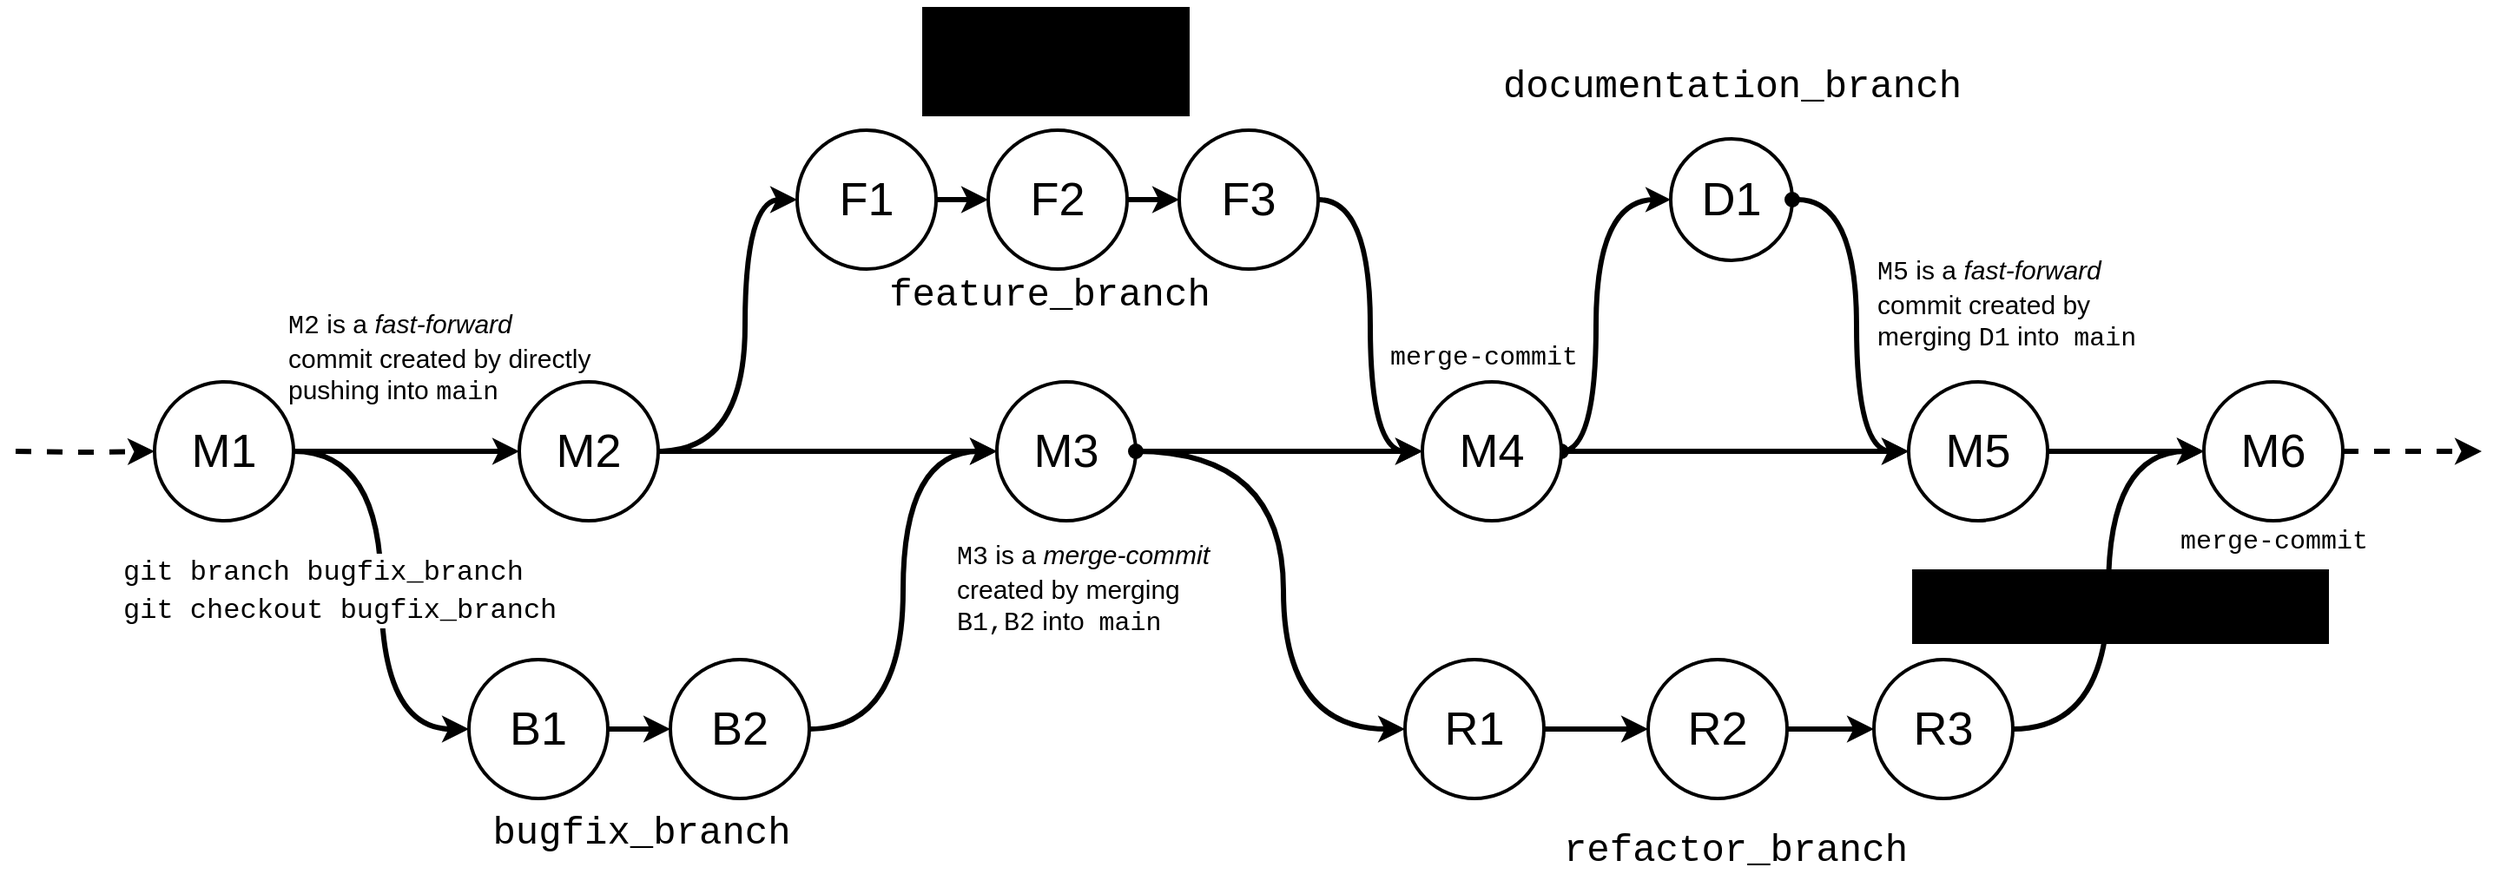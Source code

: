 <mxfile version="27.0.6">
  <diagram name="Page-1" id="8O5bFsM3z3uucSjRKJl7">
    <mxGraphModel dx="2330" dy="902" grid="1" gridSize="10" guides="1" tooltips="1" connect="1" arrows="1" fold="1" page="1" pageScale="1" pageWidth="850" pageHeight="1100" math="0" shadow="0">
      <root>
        <mxCell id="0" />
        <mxCell id="1" parent="0" />
        <mxCell id="gWMdw9kXMCg9eGALVW-i-5" value="M3" style="ellipse;whiteSpace=wrap;html=1;aspect=fixed;strokeWidth=2;fontSize=27;fillColor=light-dark(#FFFFFF,#1000FF);fontColor=light-dark(#000000,#FFFFFF);strokeColor=light-dark(#000000,#FFFFFF);" parent="1" vertex="1">
          <mxGeometry x="255" y="510" width="80" height="80" as="geometry" />
        </mxCell>
        <mxCell id="gWMdw9kXMCg9eGALVW-i-6" value="M2" style="ellipse;whiteSpace=wrap;html=1;aspect=fixed;strokeWidth=2;fontSize=27;fillColor=light-dark(#FFFFFF,#1000FF);fontColor=light-dark(#000000,#FFFFFF);resizeWidth=0;strokeColor=light-dark(#000000,#FFFFFF);" parent="1" vertex="1">
          <mxGeometry x="-20" y="510" width="80" height="80" as="geometry" />
        </mxCell>
        <mxCell id="gWMdw9kXMCg9eGALVW-i-8" value="M5" style="ellipse;whiteSpace=wrap;html=1;aspect=fixed;strokeWidth=2;fontSize=27;fillColor=light-dark(#FFFFFF,#1000FF);fontColor=light-dark(#000000,#FFFFFF);strokeColor=light-dark(#000000,#FFFFFF);" parent="1" vertex="1">
          <mxGeometry x="780" y="510" width="80" height="80" as="geometry" />
        </mxCell>
        <mxCell id="gWMdw9kXMCg9eGALVW-i-15" value="F3" style="ellipse;whiteSpace=wrap;html=1;aspect=fixed;strokeWidth=2;fontSize=27;fillColor=light-dark(#FFFFFF,#02B006);fontColor=light-dark(#000000,#FFFFFF);strokeColor=default;align=center;verticalAlign=middle;fontFamily=Helvetica;" parent="1" vertex="1">
          <mxGeometry x="360" y="365" width="80" height="80" as="geometry" />
        </mxCell>
        <mxCell id="jhrT-DGmi_pgOGDUwKgF-36" value="" style="edgeStyle=orthogonalEdgeStyle;rounded=0;orthogonalLoop=1;jettySize=auto;html=1;entryX=0;entryY=0.5;entryDx=0;entryDy=0;strokeWidth=3;" edge="1" parent="1" source="gWMdw9kXMCg9eGALVW-i-22" target="jhrT-DGmi_pgOGDUwKgF-15">
          <mxGeometry relative="1" as="geometry">
            <mxPoint x="36.0" y="690" as="targetPoint" />
          </mxGeometry>
        </mxCell>
        <mxCell id="gWMdw9kXMCg9eGALVW-i-22" value="B1" style="ellipse;whiteSpace=wrap;html=1;aspect=fixed;strokeWidth=2;fontSize=27;fillColor=light-dark(#FFFFFF,#FF0800);fontColor=light-dark(#000000,#FFFFFF);strokeColor=default;align=center;verticalAlign=middle;fontFamily=Helvetica;" parent="1" vertex="1">
          <mxGeometry x="-49" y="670" width="80" height="80" as="geometry" />
        </mxCell>
        <mxCell id="gWMdw9kXMCg9eGALVW-i-28" value="" style="endArrow=classic;html=1;rounded=0;exitX=1;exitY=0.5;exitDx=0;exitDy=0;entryX=0;entryY=0.5;entryDx=0;entryDy=0;strokeWidth=3;fontSize=27;fontColor=light-dark(#000000,#000000);endSize=6;" parent="1" source="gWMdw9kXMCg9eGALVW-i-6" target="gWMdw9kXMCg9eGALVW-i-5" edge="1">
          <mxGeometry width="50" height="50" relative="1" as="geometry">
            <mxPoint x="410" y="510" as="sourcePoint" />
            <mxPoint x="460" y="460" as="targetPoint" />
          </mxGeometry>
        </mxCell>
        <mxCell id="gWMdw9kXMCg9eGALVW-i-32" value="" style="endArrow=classic;html=1;rounded=0;entryX=0;entryY=0.5;entryDx=0;entryDy=0;exitX=1;exitY=0.5;exitDx=0;exitDy=0;strokeWidth=3;startArrow=oval;startFill=1;fontSize=27;fontColor=light-dark(#000000,#000000);endSize=6;" parent="1" source="jhrT-DGmi_pgOGDUwKgF-13" target="gWMdw9kXMCg9eGALVW-i-8" edge="1">
          <mxGeometry width="50" height="50" relative="1" as="geometry">
            <mxPoint x="360" y="560" as="sourcePoint" />
            <mxPoint x="410" y="510" as="targetPoint" />
          </mxGeometry>
        </mxCell>
        <mxCell id="gWMdw9kXMCg9eGALVW-i-42" value="" style="edgeStyle=orthogonalEdgeStyle;rounded=0;orthogonalLoop=1;jettySize=auto;html=1;strokeWidth=3;endSize=6;" parent="1" source="gWMdw9kXMCg9eGALVW-i-33" target="gWMdw9kXMCg9eGALVW-i-41" edge="1">
          <mxGeometry relative="1" as="geometry" />
        </mxCell>
        <mxCell id="gWMdw9kXMCg9eGALVW-i-33" value="R1" style="ellipse;whiteSpace=wrap;html=1;aspect=fixed;strokeWidth=2;fontSize=27;fontColor=light-dark(#000000, #ffffff);fillColor=light-dark(#FFFFFF,#AC07FF);" parent="1" vertex="1">
          <mxGeometry x="490" y="670" width="80" height="80" as="geometry" />
        </mxCell>
        <mxCell id="gWMdw9kXMCg9eGALVW-i-34" value="" style="endArrow=classic;html=1;rounded=0;entryX=0;entryY=0.5;entryDx=0;entryDy=0;exitX=1;exitY=0.5;exitDx=0;exitDy=0;edgeStyle=orthogonalEdgeStyle;curved=1;strokeWidth=3;sourcePerimeterSpacing=0;startSize=0;startArrow=oval;startFill=1;fontSize=27;fontColor=light-dark(#000000,#000000);endSize=6;" parent="1" source="gWMdw9kXMCg9eGALVW-i-5" target="gWMdw9kXMCg9eGALVW-i-33" edge="1">
          <mxGeometry width="50" height="50" relative="1" as="geometry">
            <mxPoint x="250" y="560" as="sourcePoint" />
            <mxPoint x="300" y="510" as="targetPoint" />
            <Array as="points">
              <mxPoint x="420" y="550" />
              <mxPoint x="420" y="710" />
            </Array>
          </mxGeometry>
        </mxCell>
        <mxCell id="gWMdw9kXMCg9eGALVW-i-54" value="" style="edgeStyle=orthogonalEdgeStyle;rounded=0;orthogonalLoop=1;jettySize=auto;html=1;strokeWidth=3;endSize=6;" parent="1" source="gWMdw9kXMCg9eGALVW-i-41" target="gWMdw9kXMCg9eGALVW-i-53" edge="1">
          <mxGeometry relative="1" as="geometry" />
        </mxCell>
        <mxCell id="gWMdw9kXMCg9eGALVW-i-41" value="R2" style="ellipse;whiteSpace=wrap;html=1;aspect=fixed;strokeWidth=2;fontSize=27;fontColor=light-dark(#000000, #ffffff);fillColor=light-dark(#FFFFFF,#AC07FF);" parent="1" vertex="1">
          <mxGeometry x="630" y="670" width="80" height="80" as="geometry" />
        </mxCell>
        <mxCell id="gWMdw9kXMCg9eGALVW-i-44" value="" style="edgeStyle=orthogonalEdgeStyle;rounded=0;orthogonalLoop=1;jettySize=auto;html=1;strokeWidth=3;endSize=6;" parent="1" source="gWMdw9kXMCg9eGALVW-i-43" target="gWMdw9kXMCg9eGALVW-i-15" edge="1">
          <mxGeometry relative="1" as="geometry" />
        </mxCell>
        <mxCell id="gWMdw9kXMCg9eGALVW-i-43" value="F2" style="ellipse;whiteSpace=wrap;html=1;aspect=fixed;strokeWidth=2;fontSize=27;fillColor=light-dark(#FFFFFF,#02B006);fontColor=light-dark(#000000,#FFFFFF);strokeColor=default;align=center;verticalAlign=middle;fontFamily=Helvetica;" parent="1" vertex="1">
          <mxGeometry x="250" y="365" width="80" height="80" as="geometry" />
        </mxCell>
        <mxCell id="gWMdw9kXMCg9eGALVW-i-47" value="&lt;font face=&quot;Courier New&quot;&gt;feature_branch&lt;/font&gt;" style="text;html=1;align=center;verticalAlign=middle;resizable=0;points=[];autosize=1;strokeColor=none;fillColor=none;fontSize=22;" parent="1" vertex="1">
          <mxGeometry x="180" y="440" width="210" height="40" as="geometry" />
        </mxCell>
        <mxCell id="gWMdw9kXMCg9eGALVW-i-48" value="&lt;font face=&quot;Courier New&quot;&gt;bugfix_branch&lt;/font&gt;" style="text;html=1;align=center;verticalAlign=middle;resizable=0;points=[];autosize=1;strokeColor=none;fillColor=none;fontSize=22;" parent="1" vertex="1">
          <mxGeometry x="-50" y="750" width="200" height="40" as="geometry" />
        </mxCell>
        <mxCell id="gWMdw9kXMCg9eGALVW-i-51" value="" style="endArrow=classic;html=1;rounded=0;exitX=1;exitY=0.5;exitDx=0;exitDy=0;entryX=0;entryY=0.5;entryDx=0;entryDy=0;strokeWidth=3;fontSize=27;fontColor=light-dark(#000000,#000000);endSize=6;" parent="1" edge="1" target="gWMdw9kXMCg9eGALVW-i-6" source="jhrT-DGmi_pgOGDUwKgF-1">
          <mxGeometry width="50" height="50" relative="1" as="geometry">
            <mxPoint x="-145" y="539" as="sourcePoint" />
            <mxPoint x="80" y="539" as="targetPoint" />
          </mxGeometry>
        </mxCell>
        <mxCell id="gWMdw9kXMCg9eGALVW-i-52" value="" style="endArrow=classic;html=1;rounded=0;entryX=0;entryY=0.5;entryDx=0;entryDy=0;strokeWidth=3;fontSize=27;fontColor=light-dark(#000000,#000000);endSize=6;exitX=1;exitY=0.5;exitDx=0;exitDy=0;" parent="1" edge="1" target="jhrT-DGmi_pgOGDUwKgF-4" source="gWMdw9kXMCg9eGALVW-i-8">
          <mxGeometry width="50" height="50" relative="1" as="geometry">
            <mxPoint x="870" y="540" as="sourcePoint" />
            <mxPoint x="995" y="549" as="targetPoint" />
          </mxGeometry>
        </mxCell>
        <mxCell id="gWMdw9kXMCg9eGALVW-i-53" value="R3" style="ellipse;whiteSpace=wrap;html=1;aspect=fixed;strokeWidth=2;fontSize=27;fontColor=light-dark(#000000, #ffffff);fillColor=light-dark(#FFFFFF,#AC07FF);" parent="1" vertex="1">
          <mxGeometry x="760" y="670" width="80" height="80" as="geometry" />
        </mxCell>
        <mxCell id="jhrT-DGmi_pgOGDUwKgF-29" value="" style="edgeStyle=orthogonalEdgeStyle;rounded=0;orthogonalLoop=1;jettySize=auto;html=1;dashed=1;strokeWidth=3;" edge="1" parent="1" target="jhrT-DGmi_pgOGDUwKgF-1">
          <mxGeometry relative="1" as="geometry">
            <mxPoint x="-310" y="550" as="sourcePoint" />
          </mxGeometry>
        </mxCell>
        <mxCell id="jhrT-DGmi_pgOGDUwKgF-1" value="M1" style="ellipse;whiteSpace=wrap;html=1;aspect=fixed;strokeWidth=2;fontSize=27;fillColor=light-dark(#FFFFFF,#1000FF);fontColor=light-dark(#000000,#FFFFFF);resizeWidth=0;strokeColor=light-dark(#000000,#FFFFFF);" vertex="1" parent="1">
          <mxGeometry x="-230" y="510" width="80" height="80" as="geometry" />
        </mxCell>
        <mxCell id="jhrT-DGmi_pgOGDUwKgF-3" value="&lt;font face=&quot;Courier New&quot;&gt;M2&lt;/font&gt; is a &lt;i&gt;fast-forward&lt;/i&gt;&amp;nbsp;&lt;div&gt;commit created by directly&amp;nbsp;&lt;/div&gt;&lt;div&gt;pushing into &lt;font face=&quot;Courier New&quot;&gt;main&lt;/font&gt;&lt;/div&gt;" style="text;html=1;align=left;verticalAlign=middle;resizable=0;points=[];autosize=1;strokeColor=none;fillColor=none;fontSize=15;" vertex="1" parent="1">
          <mxGeometry x="-155" y="461" width="200" height="70" as="geometry" />
        </mxCell>
        <mxCell id="jhrT-DGmi_pgOGDUwKgF-27" value="" style="edgeStyle=orthogonalEdgeStyle;rounded=0;orthogonalLoop=1;jettySize=auto;html=1;strokeWidth=3;dashed=1;" edge="1" parent="1" source="jhrT-DGmi_pgOGDUwKgF-4">
          <mxGeometry relative="1" as="geometry">
            <mxPoint x="1110" y="550" as="targetPoint" />
          </mxGeometry>
        </mxCell>
        <mxCell id="jhrT-DGmi_pgOGDUwKgF-4" value="M6" style="ellipse;whiteSpace=wrap;html=1;aspect=fixed;strokeWidth=2;fontSize=27;fillColor=light-dark(#FFFFFF,#1000FF);fontColor=light-dark(#000000,#FFFFFF);strokeColor=light-dark(#000000,#FFFFFF);" vertex="1" parent="1">
          <mxGeometry x="950" y="510" width="80" height="80" as="geometry" />
        </mxCell>
        <mxCell id="jhrT-DGmi_pgOGDUwKgF-5" value="" style="endArrow=classic;html=1;rounded=0;exitX=1;exitY=0.5;exitDx=0;exitDy=0;entryX=0;entryY=0.5;entryDx=0;entryDy=0;strokeWidth=3;fontSize=27;fontColor=light-dark(#000000,#000000);endSize=6;edgeStyle=orthogonalEdgeStyle;curved=1;" edge="1" parent="1" source="gWMdw9kXMCg9eGALVW-i-53" target="jhrT-DGmi_pgOGDUwKgF-4">
          <mxGeometry width="50" height="50" relative="1" as="geometry">
            <mxPoint x="920" y="570" as="sourcePoint" />
            <mxPoint x="1100" y="571" as="targetPoint" />
          </mxGeometry>
        </mxCell>
        <mxCell id="jhrT-DGmi_pgOGDUwKgF-10" value="&lt;font face=&quot;Courier New&quot;&gt;refactor_branch&lt;/font&gt;" style="text;html=1;align=center;verticalAlign=middle;resizable=0;points=[];autosize=1;strokeColor=none;fillColor=none;fontSize=22;" vertex="1" parent="1">
          <mxGeometry x="570" y="760" width="220" height="40" as="geometry" />
        </mxCell>
        <mxCell id="jhrT-DGmi_pgOGDUwKgF-11" value="&lt;font face=&quot;Courier New&quot;&gt;merge-commit&lt;/font&gt;" style="text;html=1;align=center;verticalAlign=middle;resizable=0;points=[];autosize=1;strokeColor=none;fillColor=none;fontSize=15;" vertex="1" parent="1">
          <mxGeometry x="470" y="480" width="130" height="30" as="geometry" />
        </mxCell>
        <mxCell id="jhrT-DGmi_pgOGDUwKgF-14" value="" style="endArrow=classic;html=1;rounded=0;entryX=0;entryY=0.5;entryDx=0;entryDy=0;exitX=1;exitY=0.5;exitDx=0;exitDy=0;strokeWidth=3;startArrow=oval;startFill=1;fontSize=27;fontColor=light-dark(#000000,#000000);endSize=6;" edge="1" parent="1" source="gWMdw9kXMCg9eGALVW-i-5" target="jhrT-DGmi_pgOGDUwKgF-13">
          <mxGeometry width="50" height="50" relative="1" as="geometry">
            <mxPoint x="465" y="550" as="sourcePoint" />
            <mxPoint x="690" y="550" as="targetPoint" />
          </mxGeometry>
        </mxCell>
        <mxCell id="jhrT-DGmi_pgOGDUwKgF-13" value="M4" style="ellipse;whiteSpace=wrap;html=1;aspect=fixed;strokeWidth=2;fontSize=27;fillColor=light-dark(#FFFFFF,#1000FF);fontColor=light-dark(#000000,#FFFFFF);strokeColor=light-dark(#000000,#FFFFFF);" vertex="1" parent="1">
          <mxGeometry x="500" y="510" width="80" height="80" as="geometry" />
        </mxCell>
        <mxCell id="jhrT-DGmi_pgOGDUwKgF-15" value="B2" style="ellipse;whiteSpace=wrap;html=1;aspect=fixed;strokeWidth=2;fontSize=27;fillColor=light-dark(#FFFFFF,#FF0800);fontColor=light-dark(#000000,#FFFFFF);strokeColor=default;align=center;verticalAlign=middle;fontFamily=Helvetica;" vertex="1" parent="1">
          <mxGeometry x="67" y="670" width="80" height="80" as="geometry" />
        </mxCell>
        <mxCell id="jhrT-DGmi_pgOGDUwKgF-17" value="&lt;font face=&quot;Courier New&quot;&gt;M5&lt;/font&gt;&amp;nbsp;is a &lt;i&gt;fast-forward&amp;nbsp;&lt;/i&gt;&lt;div&gt;commit created by&amp;nbsp;&lt;/div&gt;&lt;div&gt;merging&amp;nbsp;&lt;font face=&quot;Courier New&quot;&gt;D1&lt;/font&gt;&lt;font face=&quot;Helvetica&quot;&gt; into&amp;nbsp;&lt;/font&gt;&amp;nbsp;&lt;font face=&quot;Courier New&quot;&gt;main&lt;/font&gt;&lt;/div&gt;" style="text;html=1;align=left;verticalAlign=middle;resizable=0;points=[];autosize=1;strokeColor=none;fillColor=none;fontSize=15;" vertex="1" parent="1">
          <mxGeometry x="760" y="430" width="170" height="70" as="geometry" />
        </mxCell>
        <mxCell id="jhrT-DGmi_pgOGDUwKgF-19" value="D1" style="ellipse;whiteSpace=wrap;html=1;aspect=fixed;strokeWidth=2;fontSize=27;fillColor=light-dark(#FFFFFF,#8098B0);fontColor=light-dark(#000000,#FFFFFF);" vertex="1" parent="1">
          <mxGeometry x="643" y="370" width="70" height="70" as="geometry" />
        </mxCell>
        <mxCell id="jhrT-DGmi_pgOGDUwKgF-21" value="" style="endArrow=classic;html=1;rounded=0;edgeStyle=orthogonalEdgeStyle;strokeWidth=3;fontSize=27;startArrow=oval;startFill=1;fontColor=light-dark(#000000,#000000);endSize=6;elbow=vertical;curved=1;exitX=1;exitY=0.5;exitDx=0;exitDy=0;entryX=0;entryY=0.5;entryDx=0;entryDy=0;" edge="1" parent="1" source="jhrT-DGmi_pgOGDUwKgF-19" target="gWMdw9kXMCg9eGALVW-i-8">
          <mxGeometry width="50" height="50" relative="1" as="geometry">
            <mxPoint x="630" y="400" as="sourcePoint" />
            <mxPoint x="740" y="550" as="targetPoint" />
            <Array as="points">
              <mxPoint x="750" y="405" />
              <mxPoint x="750" y="550" />
            </Array>
          </mxGeometry>
        </mxCell>
        <mxCell id="jhrT-DGmi_pgOGDUwKgF-22" value="&lt;font face=&quot;Courier New&quot;&gt;merge-commit&lt;/font&gt;" style="text;html=1;align=center;verticalAlign=middle;resizable=0;points=[];autosize=1;strokeColor=none;fillColor=none;fontSize=15;" vertex="1" parent="1">
          <mxGeometry x="925" y="586" width="130" height="30" as="geometry" />
        </mxCell>
        <mxCell id="jhrT-DGmi_pgOGDUwKgF-23" value="" style="endArrow=classic;html=1;rounded=0;edgeStyle=orthogonalEdgeStyle;strokeWidth=3;fontSize=27;startArrow=oval;startFill=1;fontColor=light-dark(#000000,#000000);endSize=5;exitX=1;exitY=0.5;exitDx=0;exitDy=0;entryX=0;entryY=0.5;entryDx=0;entryDy=0;startSize=0;curved=1;" edge="1" parent="1" source="jhrT-DGmi_pgOGDUwKgF-13" target="jhrT-DGmi_pgOGDUwKgF-19">
          <mxGeometry width="50" height="50" relative="1" as="geometry">
            <mxPoint x="750" y="440" as="sourcePoint" />
            <mxPoint x="800" y="585" as="targetPoint" />
            <Array as="points">
              <mxPoint x="600" y="550" />
              <mxPoint x="600" y="405" />
            </Array>
          </mxGeometry>
        </mxCell>
        <mxCell id="jhrT-DGmi_pgOGDUwKgF-24" value="&lt;font face=&quot;Courier New&quot;&gt;documentation_branch&lt;/font&gt;" style="text;html=1;align=center;verticalAlign=middle;resizable=0;points=[];autosize=1;strokeColor=none;fillColor=none;fontSize=22;" vertex="1" parent="1">
          <mxGeometry x="533" y="320" width="290" height="40" as="geometry" />
        </mxCell>
        <mxCell id="jhrT-DGmi_pgOGDUwKgF-31" value="&lt;div style=&quot;&quot;&gt;&lt;font face=&quot;Courier New&quot;&gt;git commit &quot;F1&quot;;&lt;/font&gt;&lt;/div&gt;&lt;div style=&quot;&quot;&gt;&lt;font face=&quot;Courier New&quot;&gt;git commit &quot;F2&quot;;&lt;/font&gt;&lt;/div&gt;&lt;div style=&quot;&quot;&gt;&lt;span style=&quot;font-family: &amp;quot;Courier New&amp;quot;;&quot;&gt;git commit &quot;F3&quot;;&lt;/span&gt;&lt;font face=&quot;Courier New&quot;&gt;&lt;br&gt;&lt;/font&gt;&lt;/div&gt;" style="text;html=1;align=left;verticalAlign=middle;resizable=0;points=[];autosize=1;strokeColor=none;fillColor=none;fontSize=16;labelBackgroundColor=light-dark(#000000,#444444);spacing=2;spacingTop=0;labelPosition=center;verticalLabelPosition=middle;" vertex="1" parent="1">
          <mxGeometry x="210" y="290" width="180" height="70" as="geometry" />
        </mxCell>
        <mxCell id="jhrT-DGmi_pgOGDUwKgF-33" value="&lt;font face=&quot;Courier New&quot;&gt;git checkout main;&lt;/font&gt;&lt;div&gt;&lt;font face=&quot;Courier New&quot;&gt;git merge refactor_branch&lt;/font&gt;&lt;/div&gt;" style="text;html=1;align=left;verticalAlign=middle;resizable=0;points=[];autosize=1;strokeColor=none;fillColor=none;fontSize=16;labelBackgroundColor=light-dark(#000000,#444444);" vertex="1" parent="1">
          <mxGeometry x="780" y="614" width="260" height="50" as="geometry" />
        </mxCell>
        <mxCell id="jhrT-DGmi_pgOGDUwKgF-35" value="&lt;font face=&quot;Courier New&quot;&gt;M3&lt;/font&gt;&amp;nbsp;is a &lt;i&gt;merge-commit&amp;nbsp;&lt;/i&gt;&lt;div&gt;created by merging&amp;nbsp;&lt;/div&gt;&lt;div&gt;&lt;font face=&quot;Courier New&quot;&gt;B1,B2&lt;/font&gt;&lt;font face=&quot;Helvetica&quot;&gt;&amp;nbsp;into&amp;nbsp;&lt;/font&gt;&amp;nbsp;&lt;font face=&quot;Courier New&quot;&gt;main&lt;/font&gt;&lt;/div&gt;" style="text;html=1;align=left;verticalAlign=middle;resizable=0;points=[];autosize=1;strokeColor=none;fillColor=none;fontSize=15;labelBorderColor=none;spacingTop=0;" vertex="1" parent="1">
          <mxGeometry x="230" y="594" width="170" height="70" as="geometry" />
        </mxCell>
        <mxCell id="jhrT-DGmi_pgOGDUwKgF-43" value="" style="edgeStyle=orthogonalEdgeStyle;rounded=0;orthogonalLoop=1;jettySize=auto;html=1;strokeWidth=3;" edge="1" parent="1" source="jhrT-DGmi_pgOGDUwKgF-42" target="gWMdw9kXMCg9eGALVW-i-43">
          <mxGeometry relative="1" as="geometry" />
        </mxCell>
        <mxCell id="jhrT-DGmi_pgOGDUwKgF-42" value="F1" style="ellipse;whiteSpace=wrap;html=1;aspect=fixed;strokeWidth=2;fontSize=27;fillColor=light-dark(#FFFFFF,#02B006);fontColor=light-dark(#000000,#FFFFFF);strokeColor=default;align=center;verticalAlign=middle;fontFamily=Helvetica;" vertex="1" parent="1">
          <mxGeometry x="140" y="365" width="80" height="80" as="geometry" />
        </mxCell>
        <mxCell id="jhrT-DGmi_pgOGDUwKgF-44" value="" style="endArrow=classic;html=1;rounded=0;exitX=1;exitY=0.5;exitDx=0;exitDy=0;entryX=0;entryY=0.5;entryDx=0;entryDy=0;strokeWidth=3;fontSize=27;fontColor=light-dark(#000000,#000000);endSize=6;edgeStyle=orthogonalEdgeStyle;curved=1;" edge="1" parent="1" source="gWMdw9kXMCg9eGALVW-i-6" target="jhrT-DGmi_pgOGDUwKgF-42">
          <mxGeometry width="50" height="50" relative="1" as="geometry">
            <mxPoint x="130" y="490" as="sourcePoint" />
            <mxPoint x="355" y="490" as="targetPoint" />
            <Array as="points">
              <mxPoint x="110" y="550" />
              <mxPoint x="110" y="405" />
            </Array>
          </mxGeometry>
        </mxCell>
        <mxCell id="jhrT-DGmi_pgOGDUwKgF-45" value="" style="endArrow=classic;html=1;rounded=0;exitX=1;exitY=0.5;exitDx=0;exitDy=0;entryX=0;entryY=0.5;entryDx=0;entryDy=0;strokeWidth=3;fontSize=27;fontColor=light-dark(#000000,#000000);endSize=6;edgeStyle=orthogonalEdgeStyle;curved=1;" edge="1" parent="1" source="gWMdw9kXMCg9eGALVW-i-15" target="jhrT-DGmi_pgOGDUwKgF-13">
          <mxGeometry width="50" height="50" relative="1" as="geometry">
            <mxPoint x="170" y="630" as="sourcePoint" />
            <mxPoint x="211" y="460" as="targetPoint" />
          </mxGeometry>
        </mxCell>
        <mxCell id="jhrT-DGmi_pgOGDUwKgF-46" value="" style="endArrow=classic;html=1;rounded=0;exitX=1;exitY=0.5;exitDx=0;exitDy=0;strokeWidth=3;fontSize=27;fontColor=light-dark(#000000,#000000);endSize=6;entryX=0;entryY=0.5;entryDx=0;entryDy=0;edgeStyle=orthogonalEdgeStyle;curved=1;" edge="1" parent="1" source="jhrT-DGmi_pgOGDUwKgF-1" target="gWMdw9kXMCg9eGALVW-i-22">
          <mxGeometry width="50" height="50" relative="1" as="geometry">
            <mxPoint x="-130" y="720" as="sourcePoint" />
            <mxPoint x="70" y="610" as="targetPoint" />
          </mxGeometry>
        </mxCell>
        <mxCell id="jhrT-DGmi_pgOGDUwKgF-47" value="" style="endArrow=classic;html=1;rounded=0;exitX=1;exitY=0.5;exitDx=0;exitDy=0;entryX=0;entryY=0.5;entryDx=0;entryDy=0;strokeWidth=3;fontSize=27;fontColor=light-dark(#000000,#000000);endSize=6;edgeStyle=orthogonalEdgeStyle;curved=1;" edge="1" parent="1" source="jhrT-DGmi_pgOGDUwKgF-15" target="gWMdw9kXMCg9eGALVW-i-5">
          <mxGeometry width="50" height="50" relative="1" as="geometry">
            <mxPoint x="-40" y="850" as="sourcePoint" />
            <mxPoint x="1" y="680" as="targetPoint" />
          </mxGeometry>
        </mxCell>
        <mxCell id="jhrT-DGmi_pgOGDUwKgF-30" value="&lt;div style=&quot;&quot;&gt;&lt;span style=&quot;font-family: &amp;quot;Courier New&amp;quot;;&quot;&gt;git branch bugfix_branch&lt;/span&gt;&lt;/div&gt;&lt;div style=&quot;&quot;&gt;&lt;span style=&quot;font-family: &amp;quot;Courier New&amp;quot;;&quot;&gt;git checkout bugfix_branch&lt;/span&gt;&lt;font face=&quot;Courier New&quot;&gt;&lt;br&gt;&lt;/font&gt;&lt;/div&gt;" style="text;html=1;align=left;verticalAlign=middle;resizable=0;points=[];autosize=1;strokeColor=none;fillColor=none;fontSize=16;labelBackgroundColor=light-dark(#FFFFFF,#4A4A4A);" vertex="1" parent="1">
          <mxGeometry x="-250" y="605" width="270" height="50" as="geometry" />
        </mxCell>
      </root>
    </mxGraphModel>
  </diagram>
</mxfile>
